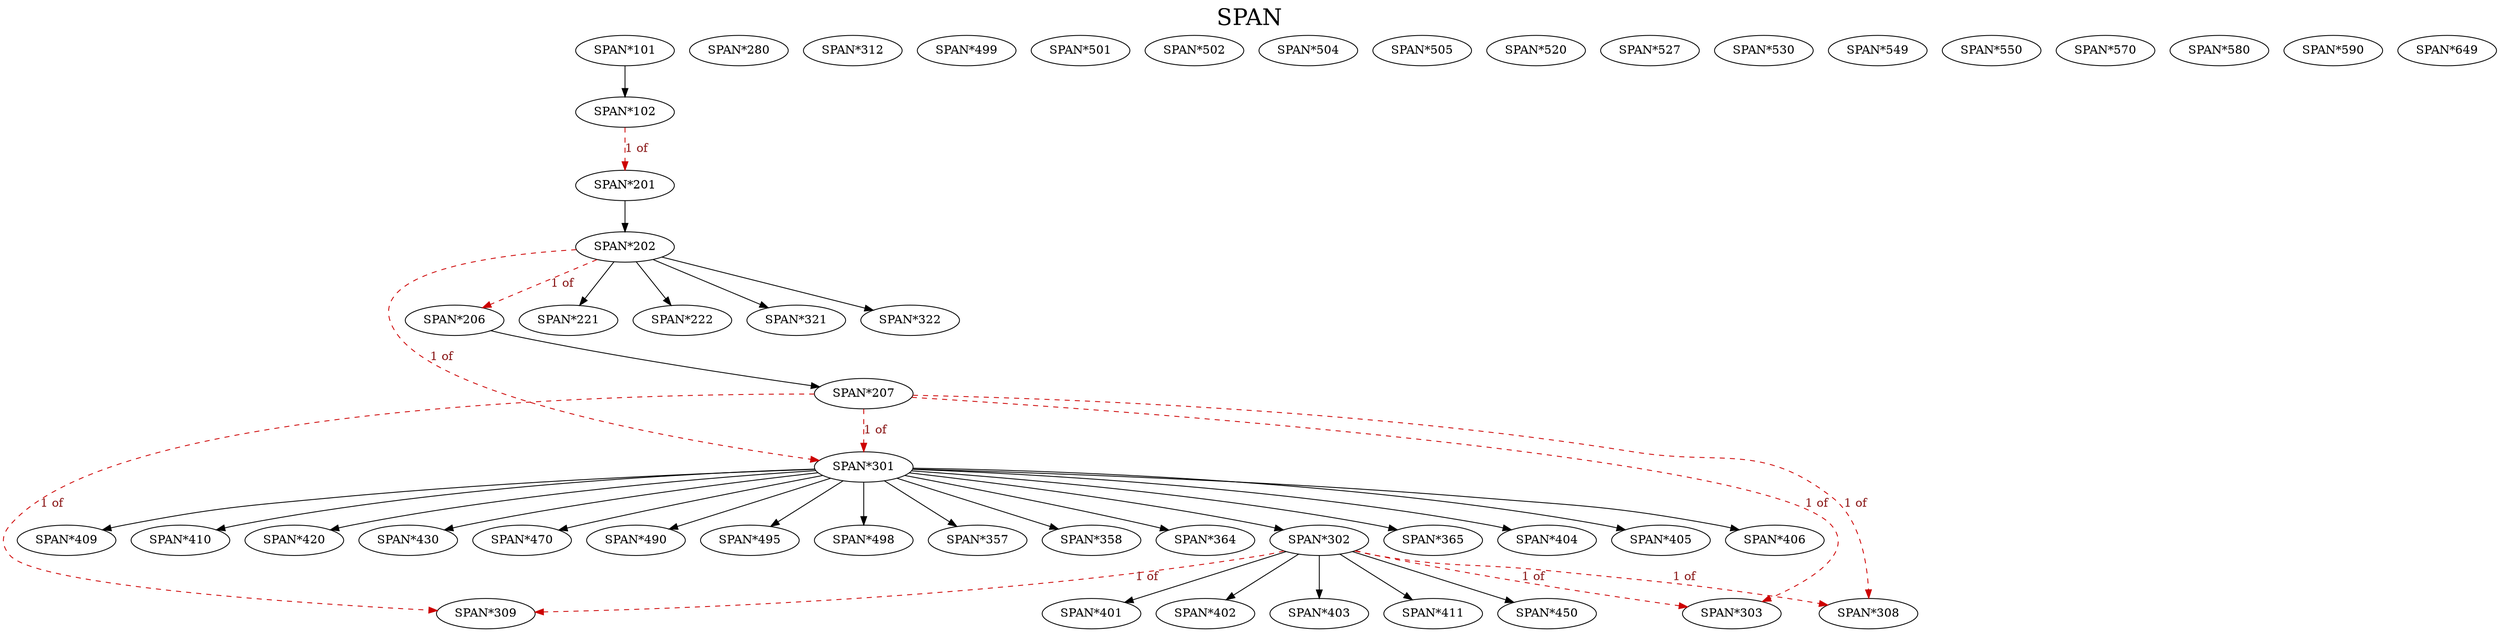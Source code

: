 digraph SPAN {
labelloc = "t";
label = "SPAN"
fontsize = 27;
"SPAN*101"
"SPAN*101" -> "SPAN*102" [style=solid]
"SPAN*102" -> "SPAN*201" [style=dashed] [label="1 of", fontcolor=firebrick4] [color=red3]
"SPAN*201" -> "SPAN*202" [style=solid]
"SPAN*202" -> "SPAN*206" [style=dashed] [label="1 of", fontcolor=firebrick4] [color=red3]
"SPAN*206" -> "SPAN*207" [style=solid]
"SPAN*202" -> "SPAN*221" [style=solid]
"SPAN*202" -> "SPAN*222" [style=solid]
"SPAN*280"
"SPAN*202" -> "SPAN*301" [style=dashed] [label="1 of", fontcolor=firebrick4] [color=red3]
"SPAN*207" -> "SPAN*301" [style=dashed] [label="1 of", fontcolor=firebrick4] [color=red3]
"SPAN*301" -> "SPAN*302" [style=solid]
"SPAN*207" -> "SPAN*303" [style=dashed] [label="1 of", fontcolor=firebrick4] [color=red3]
"SPAN*302" -> "SPAN*303" [style=dashed] [label="1 of", fontcolor=firebrick4] [color=red3]
"SPAN*207" -> "SPAN*308" [style=dashed] [label="1 of", fontcolor=firebrick4] [color=red3]
"SPAN*302" -> "SPAN*308" [style=dashed] [label="1 of", fontcolor=firebrick4] [color=red3]
"SPAN*207" -> "SPAN*309" [style=dashed] [label="1 of", fontcolor=firebrick4] [color=red3]
"SPAN*302" -> "SPAN*309" [style=dashed] [label="1 of", fontcolor=firebrick4] [color=red3]
"SPAN*312"
"SPAN*202" -> "SPAN*321" [style=solid]
"SPAN*202" -> "SPAN*322" [style=solid]
"SPAN*301" -> "SPAN*357" [style=solid]
"SPAN*301" -> "SPAN*358" [style=solid]
"SPAN*301" -> "SPAN*364" [style=solid]
"SPAN*301" -> "SPAN*365" [style=solid]
"SPAN*302" -> "SPAN*401" [style=solid]
"SPAN*302" -> "SPAN*402" [style=solid]
"SPAN*302" -> "SPAN*403" [style=solid]
"SPAN*301" -> "SPAN*404" [style=solid]
"SPAN*301" -> "SPAN*405" [style=solid]
"SPAN*301" -> "SPAN*406" [style=solid]
"SPAN*301" -> "SPAN*409" [style=solid]
"SPAN*301" -> "SPAN*410" [style=solid]
"SPAN*302" -> "SPAN*411" [style=solid]
"SPAN*301" -> "SPAN*420" [style=solid]
"SPAN*301" -> "SPAN*430" [style=solid]
"SPAN*302" -> "SPAN*450" [style=solid]
"SPAN*301" -> "SPAN*470" [style=solid]
"SPAN*301" -> "SPAN*490" [style=solid]
"SPAN*301" -> "SPAN*495" [style=solid]
"SPAN*301" -> "SPAN*498" [style=solid]
"SPAN*499"
"SPAN*501"
"SPAN*502"
"SPAN*504"
"SPAN*505"
"SPAN*520"
"SPAN*527"
"SPAN*530"
"SPAN*549"
"SPAN*550"
"SPAN*570"
"SPAN*580"
"SPAN*590"
"SPAN*649"
}
